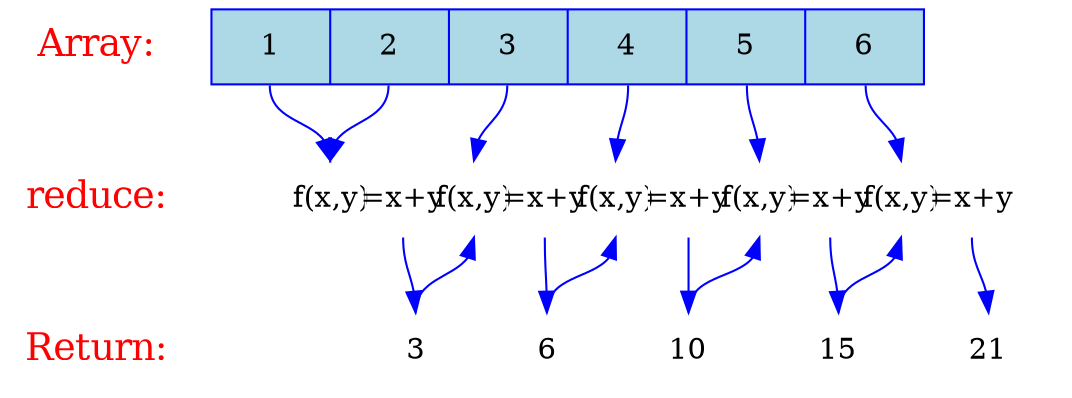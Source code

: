 digraph {
  node [shape=plaintext, fontcolor=red, fontsize=18];
  "Array:" -> "reduce:" -> "Return:" [color=white];

  node [shape=record, fontcolor=black, fontsize=14, width=4.75, fixedsize=true];
  values [label="<v0> 1 | <v1> 2 | <v2> 3 | <v3> 4 | <v4> 5 | <v5> 6", color=blue, fillcolor=lightblue, style=filled];
  functions [label="<f0> f(x,y) | <f1> =x+y |   | <f2> f(x,y) | <f3> =x+y |   | <f4> f(x,y) | <f5> =x+y |   | <f6> f(x,y) | <f7> =x+y |   | <f8> f(x,y) | <f9> =x+y", color=white];
  results [label="<r0> 3 | <r1> 6 | <r2> 10 | <r3> 15 | <r4> 21", color=white];

  { rank=same; "Array:"; values }
  { rank=same; "reduce:"; functions }
  { rank=same; "Return:"; results }

  edge [color=blue];
  values:v0 -> functions:f0;
  values:v1 -> functions:f0;
  values:v2 -> functions:f2;
  values:v3 -> functions:f4;
  values:v4 -> functions:f6;
  values:v5 -> functions:f8;
  functions:f1 -> results:r0;
  functions:f3 -> results:r1;
  functions:f5 -> results:r2;
  functions:f7 -> results:r3;
  functions:f9 -> results:r4;
  results:r0 -> functions:f2;
  results:r1 -> functions:f4;
  results:r2 -> functions:f6;
  results:r3 -> functions:f8;
}